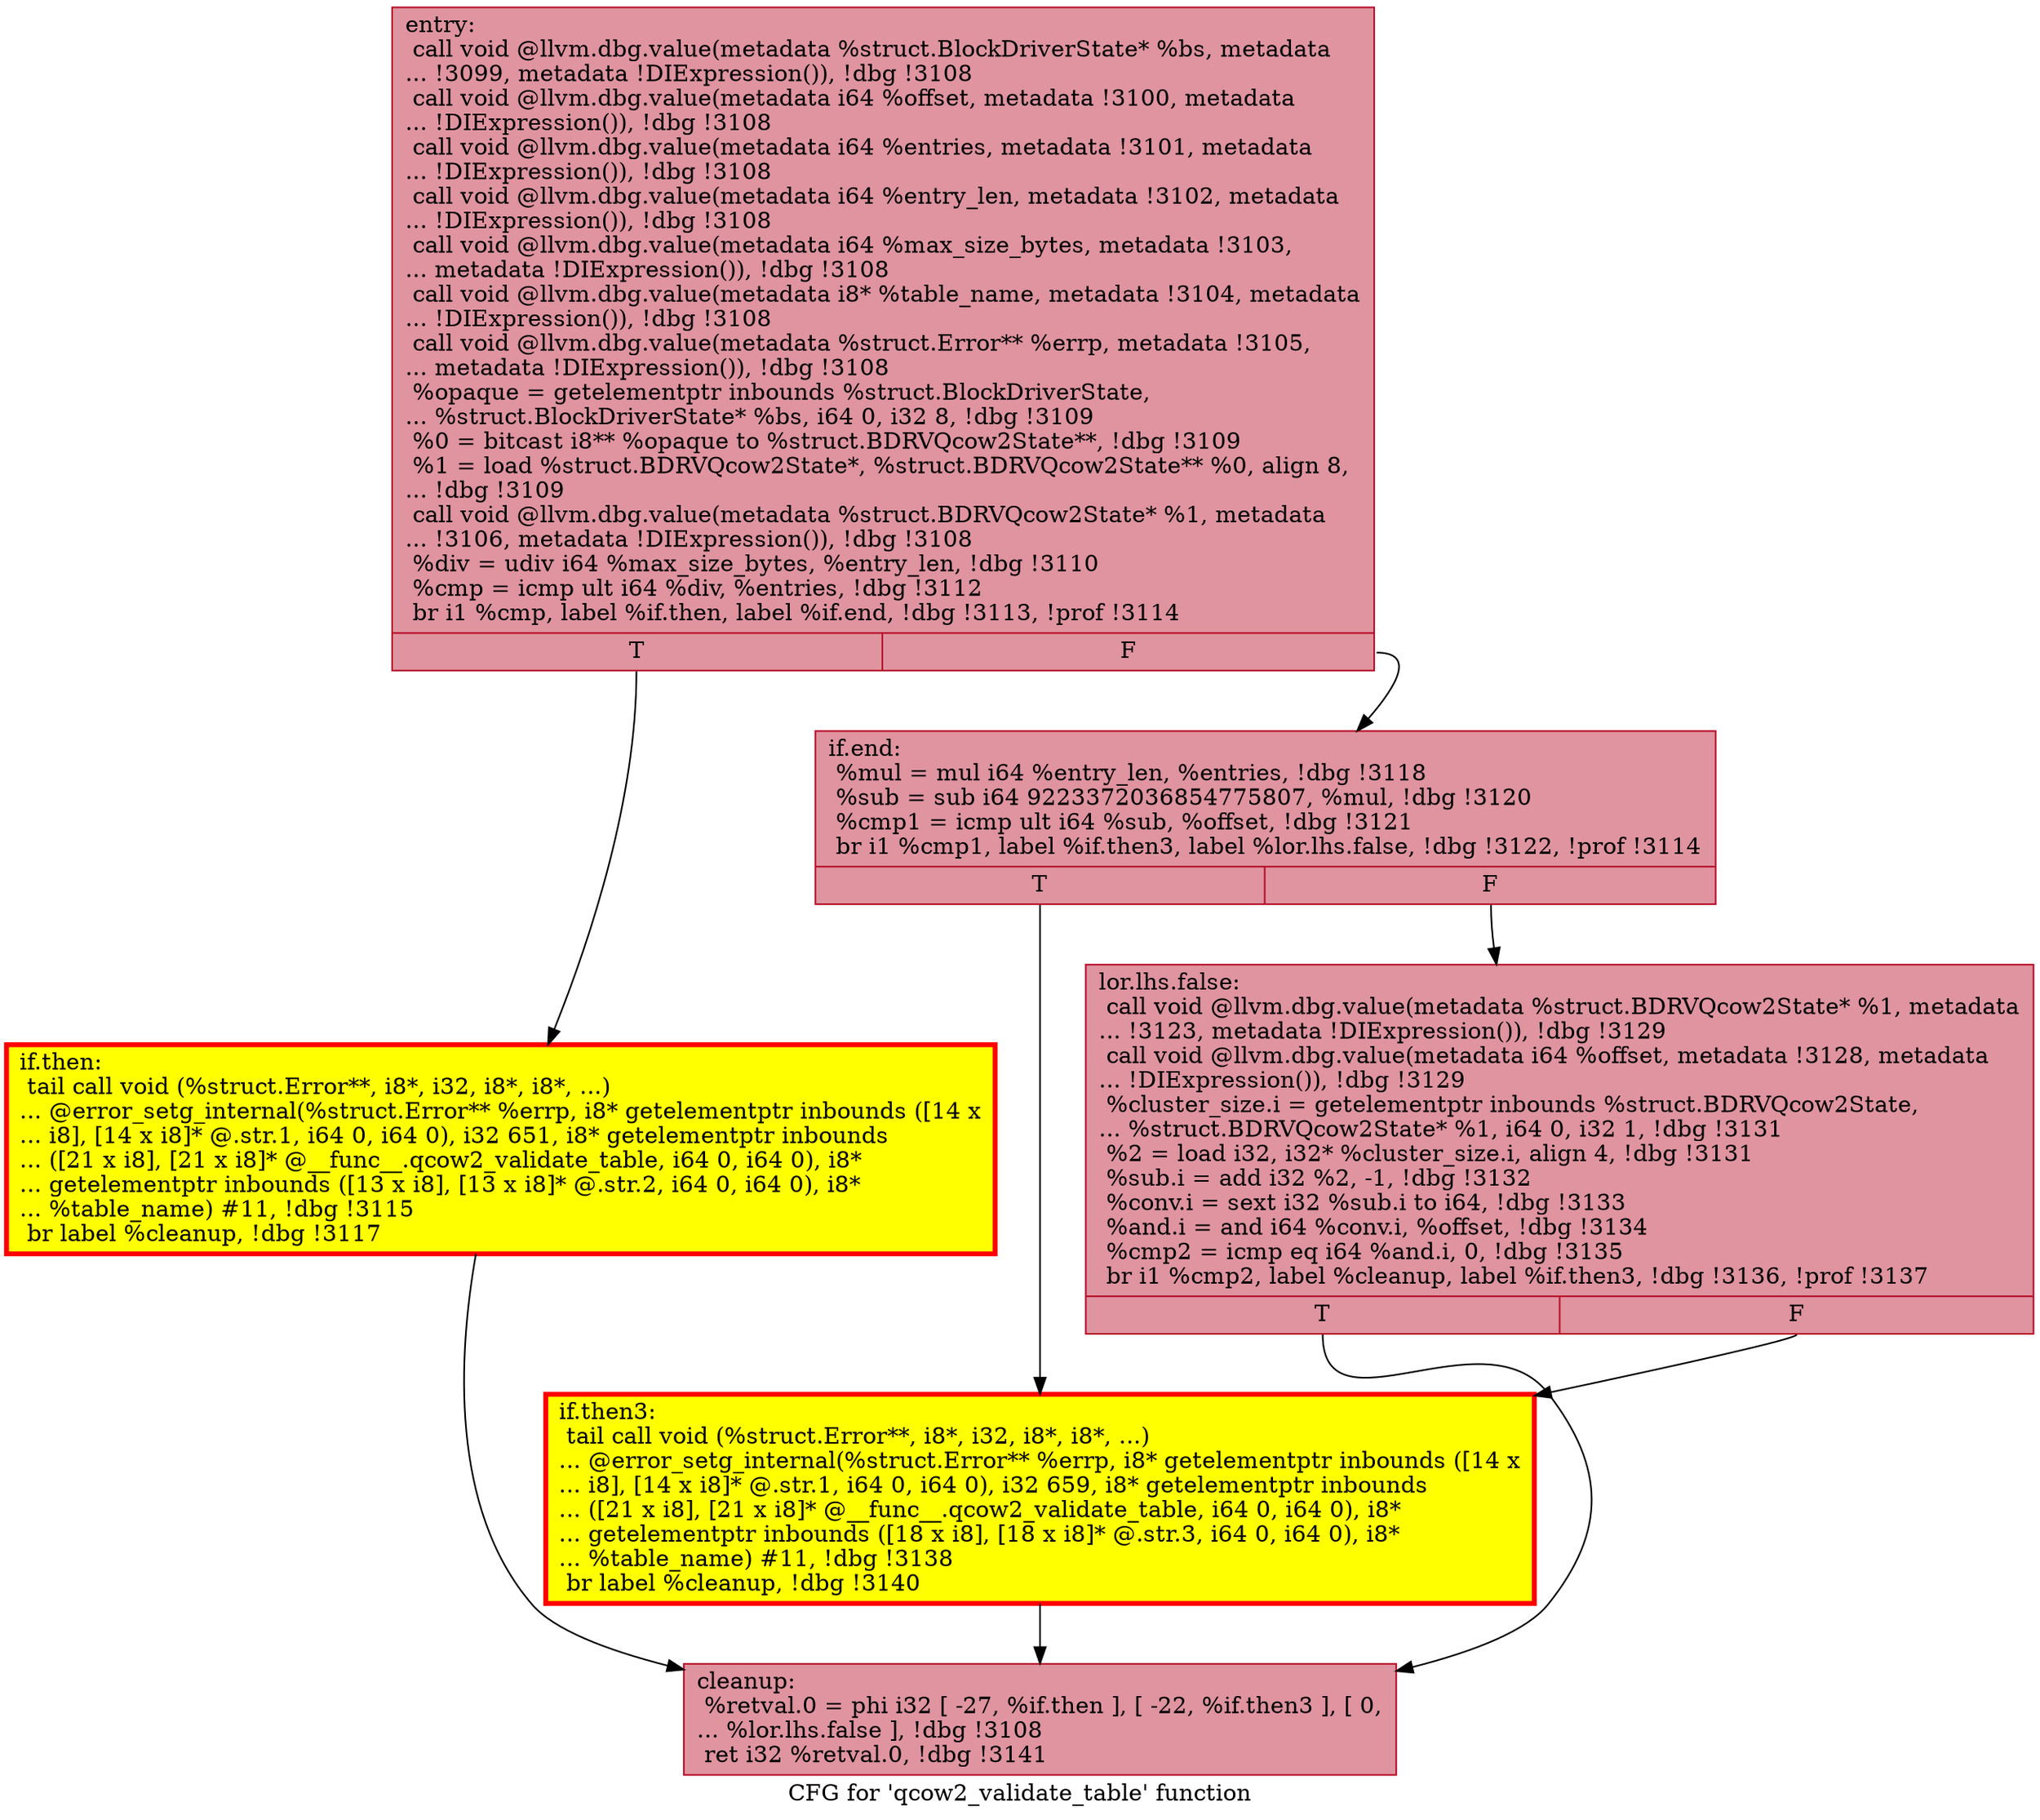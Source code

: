 digraph "CFG for 'qcow2_validate_table' function" {
	label="CFG for 'qcow2_validate_table' function";

	Node0x559535a5bb20 [shape=record,color="#b70d28ff", style=filled, fillcolor="#b70d2870",label="{entry:\l  call void @llvm.dbg.value(metadata %struct.BlockDriverState* %bs, metadata\l... !3099, metadata !DIExpression()), !dbg !3108\l  call void @llvm.dbg.value(metadata i64 %offset, metadata !3100, metadata\l... !DIExpression()), !dbg !3108\l  call void @llvm.dbg.value(metadata i64 %entries, metadata !3101, metadata\l... !DIExpression()), !dbg !3108\l  call void @llvm.dbg.value(metadata i64 %entry_len, metadata !3102, metadata\l... !DIExpression()), !dbg !3108\l  call void @llvm.dbg.value(metadata i64 %max_size_bytes, metadata !3103,\l... metadata !DIExpression()), !dbg !3108\l  call void @llvm.dbg.value(metadata i8* %table_name, metadata !3104, metadata\l... !DIExpression()), !dbg !3108\l  call void @llvm.dbg.value(metadata %struct.Error** %errp, metadata !3105,\l... metadata !DIExpression()), !dbg !3108\l  %opaque = getelementptr inbounds %struct.BlockDriverState,\l... %struct.BlockDriverState* %bs, i64 0, i32 8, !dbg !3109\l  %0 = bitcast i8** %opaque to %struct.BDRVQcow2State**, !dbg !3109\l  %1 = load %struct.BDRVQcow2State*, %struct.BDRVQcow2State** %0, align 8,\l... !dbg !3109\l  call void @llvm.dbg.value(metadata %struct.BDRVQcow2State* %1, metadata\l... !3106, metadata !DIExpression()), !dbg !3108\l  %div = udiv i64 %max_size_bytes, %entry_len, !dbg !3110\l  %cmp = icmp ult i64 %div, %entries, !dbg !3112\l  br i1 %cmp, label %if.then, label %if.end, !dbg !3113, !prof !3114\l|{<s0>T|<s1>F}}"];
	Node0x559535a5bb20:s0 -> Node0x559535a68900;
	Node0x559535a5bb20:s1 -> Node0x559535a68970;
	Node0x559535a68900 [shape=record,penwidth=3.0, style="filled", color="red", fillcolor="yellow",label="{if.then:                                          \l  tail call void (%struct.Error**, i8*, i32, i8*, i8*, ...)\l... @error_setg_internal(%struct.Error** %errp, i8* getelementptr inbounds ([14 x\l... i8], [14 x i8]* @.str.1, i64 0, i64 0), i32 651, i8* getelementptr inbounds\l... ([21 x i8], [21 x i8]* @__func__.qcow2_validate_table, i64 0, i64 0), i8*\l... getelementptr inbounds ([13 x i8], [13 x i8]* @.str.2, i64 0, i64 0), i8*\l... %table_name) #11, !dbg !3115\l  br label %cleanup, !dbg !3117\l}"];
	Node0x559535a68900 -> Node0x559535a6a780;
	Node0x559535a68970 [shape=record,color="#b70d28ff", style=filled, fillcolor="#b70d2870",label="{if.end:                                           \l  %mul = mul i64 %entry_len, %entries, !dbg !3118\l  %sub = sub i64 9223372036854775807, %mul, !dbg !3120\l  %cmp1 = icmp ult i64 %sub, %offset, !dbg !3121\l  br i1 %cmp1, label %if.then3, label %lor.lhs.false, !dbg !3122, !prof !3114\l|{<s0>T|<s1>F}}"];
	Node0x559535a68970:s0 -> Node0x559535a6b1f0;
	Node0x559535a68970:s1 -> Node0x559535a6b290;
	Node0x559535a6b290 [shape=record,color="#b70d28ff", style=filled, fillcolor="#b70d2870",label="{lor.lhs.false:                                    \l  call void @llvm.dbg.value(metadata %struct.BDRVQcow2State* %1, metadata\l... !3123, metadata !DIExpression()), !dbg !3129\l  call void @llvm.dbg.value(metadata i64 %offset, metadata !3128, metadata\l... !DIExpression()), !dbg !3129\l  %cluster_size.i = getelementptr inbounds %struct.BDRVQcow2State,\l... %struct.BDRVQcow2State* %1, i64 0, i32 1, !dbg !3131\l  %2 = load i32, i32* %cluster_size.i, align 4, !dbg !3131\l  %sub.i = add i32 %2, -1, !dbg !3132\l  %conv.i = sext i32 %sub.i to i64, !dbg !3133\l  %and.i = and i64 %conv.i, %offset, !dbg !3134\l  %cmp2 = icmp eq i64 %and.i, 0, !dbg !3135\l  br i1 %cmp2, label %cleanup, label %if.then3, !dbg !3136, !prof !3137\l|{<s0>T|<s1>F}}"];
	Node0x559535a6b290:s0 -> Node0x559535a6a780;
	Node0x559535a6b290:s1 -> Node0x559535a6b1f0;
	Node0x559535a6b1f0 [shape=record,penwidth=3.0, style="filled", color="red", fillcolor="yellow",label="{if.then3:                                         \l  tail call void (%struct.Error**, i8*, i32, i8*, i8*, ...)\l... @error_setg_internal(%struct.Error** %errp, i8* getelementptr inbounds ([14 x\l... i8], [14 x i8]* @.str.1, i64 0, i64 0), i32 659, i8* getelementptr inbounds\l... ([21 x i8], [21 x i8]* @__func__.qcow2_validate_table, i64 0, i64 0), i8*\l... getelementptr inbounds ([18 x i8], [18 x i8]* @.str.3, i64 0, i64 0), i8*\l... %table_name) #11, !dbg !3138\l  br label %cleanup, !dbg !3140\l}"];
	Node0x559535a6b1f0 -> Node0x559535a6a780;
	Node0x559535a6a780 [shape=record,color="#b70d28ff", style=filled, fillcolor="#b70d2870",label="{cleanup:                                          \l  %retval.0 = phi i32 [ -27, %if.then ], [ -22, %if.then3 ], [ 0,\l... %lor.lhs.false ], !dbg !3108\l  ret i32 %retval.0, !dbg !3141\l}"];
}
